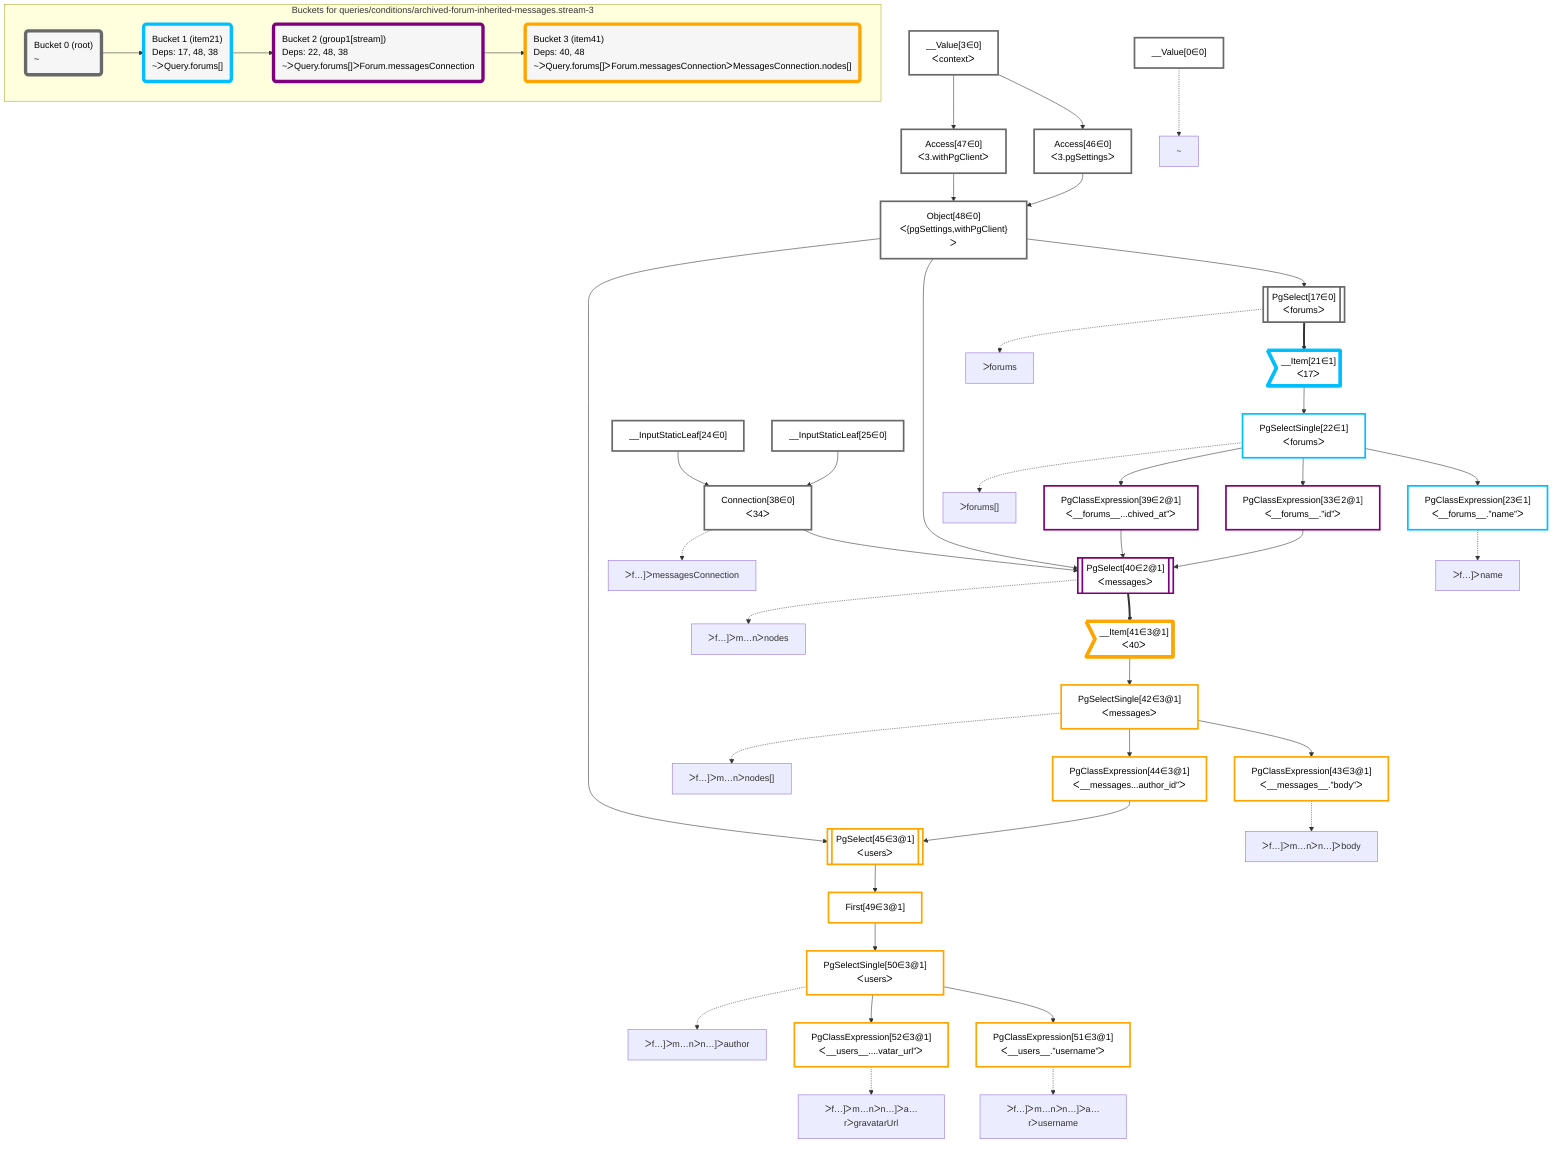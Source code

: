 graph TD
    classDef path fill:#eee,stroke:#000,color:#000
    classDef plan fill:#fff,stroke-width:3px,color:#000
    classDef itemplan fill:#fff,stroke-width:6px,color:#000
    classDef sideeffectplan fill:#f00,stroke-width:6px,color:#000
    classDef bucket fill:#f6f6f6,color:#000,stroke-width:6px,text-align:left


    %% define plans
    __Value0["__Value[0∈0]"]:::plan
    __Value3["__Value[3∈0]<br />ᐸcontextᐳ"]:::plan
    Access46["Access[46∈0]<br />ᐸ3.pgSettingsᐳ"]:::plan
    Access47["Access[47∈0]<br />ᐸ3.withPgClientᐳ"]:::plan
    Object48["Object[48∈0]<br />ᐸ{pgSettings,withPgClient}ᐳ"]:::plan
    PgSelect17[["PgSelect[17∈0]<br />ᐸforumsᐳ"]]:::plan
    __Item21>"__Item[21∈1]<br />ᐸ17ᐳ"]:::itemplan
    PgSelectSingle22["PgSelectSingle[22∈1]<br />ᐸforumsᐳ"]:::plan
    PgClassExpression23["PgClassExpression[23∈1]<br />ᐸ__forums__.”name”ᐳ"]:::plan
    __InputStaticLeaf24["__InputStaticLeaf[24∈0]"]:::plan
    __InputStaticLeaf25["__InputStaticLeaf[25∈0]"]:::plan
    PgClassExpression33["PgClassExpression[33∈2@1]<br />ᐸ__forums__.”id”ᐳ"]:::plan
    Connection38["Connection[38∈0]<br />ᐸ34ᐳ"]:::plan
    PgClassExpression39["PgClassExpression[39∈2@1]<br />ᐸ__forums__...chived_at”ᐳ"]:::plan
    PgSelect40[["PgSelect[40∈2@1]<br />ᐸmessagesᐳ"]]:::plan
    __Item41>"__Item[41∈3@1]<br />ᐸ40ᐳ"]:::itemplan
    PgSelectSingle42["PgSelectSingle[42∈3@1]<br />ᐸmessagesᐳ"]:::plan
    PgClassExpression43["PgClassExpression[43∈3@1]<br />ᐸ__messages__.”body”ᐳ"]:::plan
    PgClassExpression44["PgClassExpression[44∈3@1]<br />ᐸ__messages...author_id”ᐳ"]:::plan
    PgSelect45[["PgSelect[45∈3@1]<br />ᐸusersᐳ"]]:::plan
    First49["First[49∈3@1]"]:::plan
    PgSelectSingle50["PgSelectSingle[50∈3@1]<br />ᐸusersᐳ"]:::plan
    PgClassExpression51["PgClassExpression[51∈3@1]<br />ᐸ__users__.”username”ᐳ"]:::plan
    PgClassExpression52["PgClassExpression[52∈3@1]<br />ᐸ__users__....vatar_url”ᐳ"]:::plan

    %% plan dependencies
    __Value3 --> Access46
    __Value3 --> Access47
    Access46 & Access47 --> Object48
    Object48 --> PgSelect17
    PgSelect17 ==> __Item21
    __Item21 --> PgSelectSingle22
    PgSelectSingle22 --> PgClassExpression23
    PgSelectSingle22 --> PgClassExpression33
    __InputStaticLeaf24 & __InputStaticLeaf25 --> Connection38
    PgSelectSingle22 --> PgClassExpression39
    Object48 & PgClassExpression33 & PgClassExpression39 & Connection38 --> PgSelect40
    PgSelect40 ==> __Item41
    __Item41 --> PgSelectSingle42
    PgSelectSingle42 --> PgClassExpression43
    PgSelectSingle42 --> PgClassExpression44
    Object48 & PgClassExpression44 --> PgSelect45
    PgSelect45 --> First49
    First49 --> PgSelectSingle50
    PgSelectSingle50 --> PgClassExpression51
    PgSelectSingle50 --> PgClassExpression52

    %% plan-to-path relationships
    P0["~"]
    __Value0 -.-> P0
    P17["ᐳforums"]
    PgSelect17 -.-> P17
    P22["ᐳforums[]"]
    PgSelectSingle22 -.-> P22
    P23["ᐳf…]ᐳname"]
    PgClassExpression23 -.-> P23
    P38["ᐳf…]ᐳmessagesConnection"]
    Connection38 -.-> P38
    P40["ᐳf…]ᐳm…nᐳnodes"]
    PgSelect40 -.-> P40
    P42["ᐳf…]ᐳm…nᐳnodes[]"]
    PgSelectSingle42 -.-> P42
    P43["ᐳf…]ᐳm…nᐳn…]ᐳbody"]
    PgClassExpression43 -.-> P43
    P50["ᐳf…]ᐳm…nᐳn…]ᐳauthor"]
    PgSelectSingle50 -.-> P50
    P51["ᐳf…]ᐳm…nᐳn…]ᐳa…rᐳusername"]
    PgClassExpression51 -.-> P51
    P52["ᐳf…]ᐳm…nᐳn…]ᐳa…rᐳgravatarUrl"]
    PgClassExpression52 -.-> P52

    subgraph "Buckets for queries/conditions/archived-forum-inherited-messages.stream-3"
    Bucket0("Bucket 0 (root)<br />~"):::bucket
    classDef bucket0 stroke:#696969
    class Bucket0,__Value0,__Value3,PgSelect17,__InputStaticLeaf24,__InputStaticLeaf25,Connection38,Access46,Access47,Object48 bucket0
    Bucket1("Bucket 1 (item21)<br />Deps: 17, 48, 38<br />~ᐳQuery.forums[]"):::bucket
    classDef bucket1 stroke:#00bfff
    class Bucket1,__Item21,PgSelectSingle22,PgClassExpression23 bucket1
    Bucket2("Bucket 2 (group1[stream])<br />Deps: 22, 48, 38<br />~ᐳQuery.forums[]ᐳForum.messagesConnection"):::bucket
    classDef bucket2 stroke:#7f007f
    class Bucket2,PgClassExpression33,PgClassExpression39,PgSelect40 bucket2
    Bucket3("Bucket 3 (item41)<br />Deps: 40, 48<br />~ᐳQuery.forums[]ᐳForum.messagesConnectionᐳMessagesConnection.nodes[]"):::bucket
    classDef bucket3 stroke:#ffa500
    class Bucket3,__Item41,PgSelectSingle42,PgClassExpression43,PgClassExpression44,PgSelect45,First49,PgSelectSingle50,PgClassExpression51,PgClassExpression52 bucket3
    Bucket0 --> Bucket1
    Bucket1 --> Bucket2
    Bucket2 --> Bucket3
    end